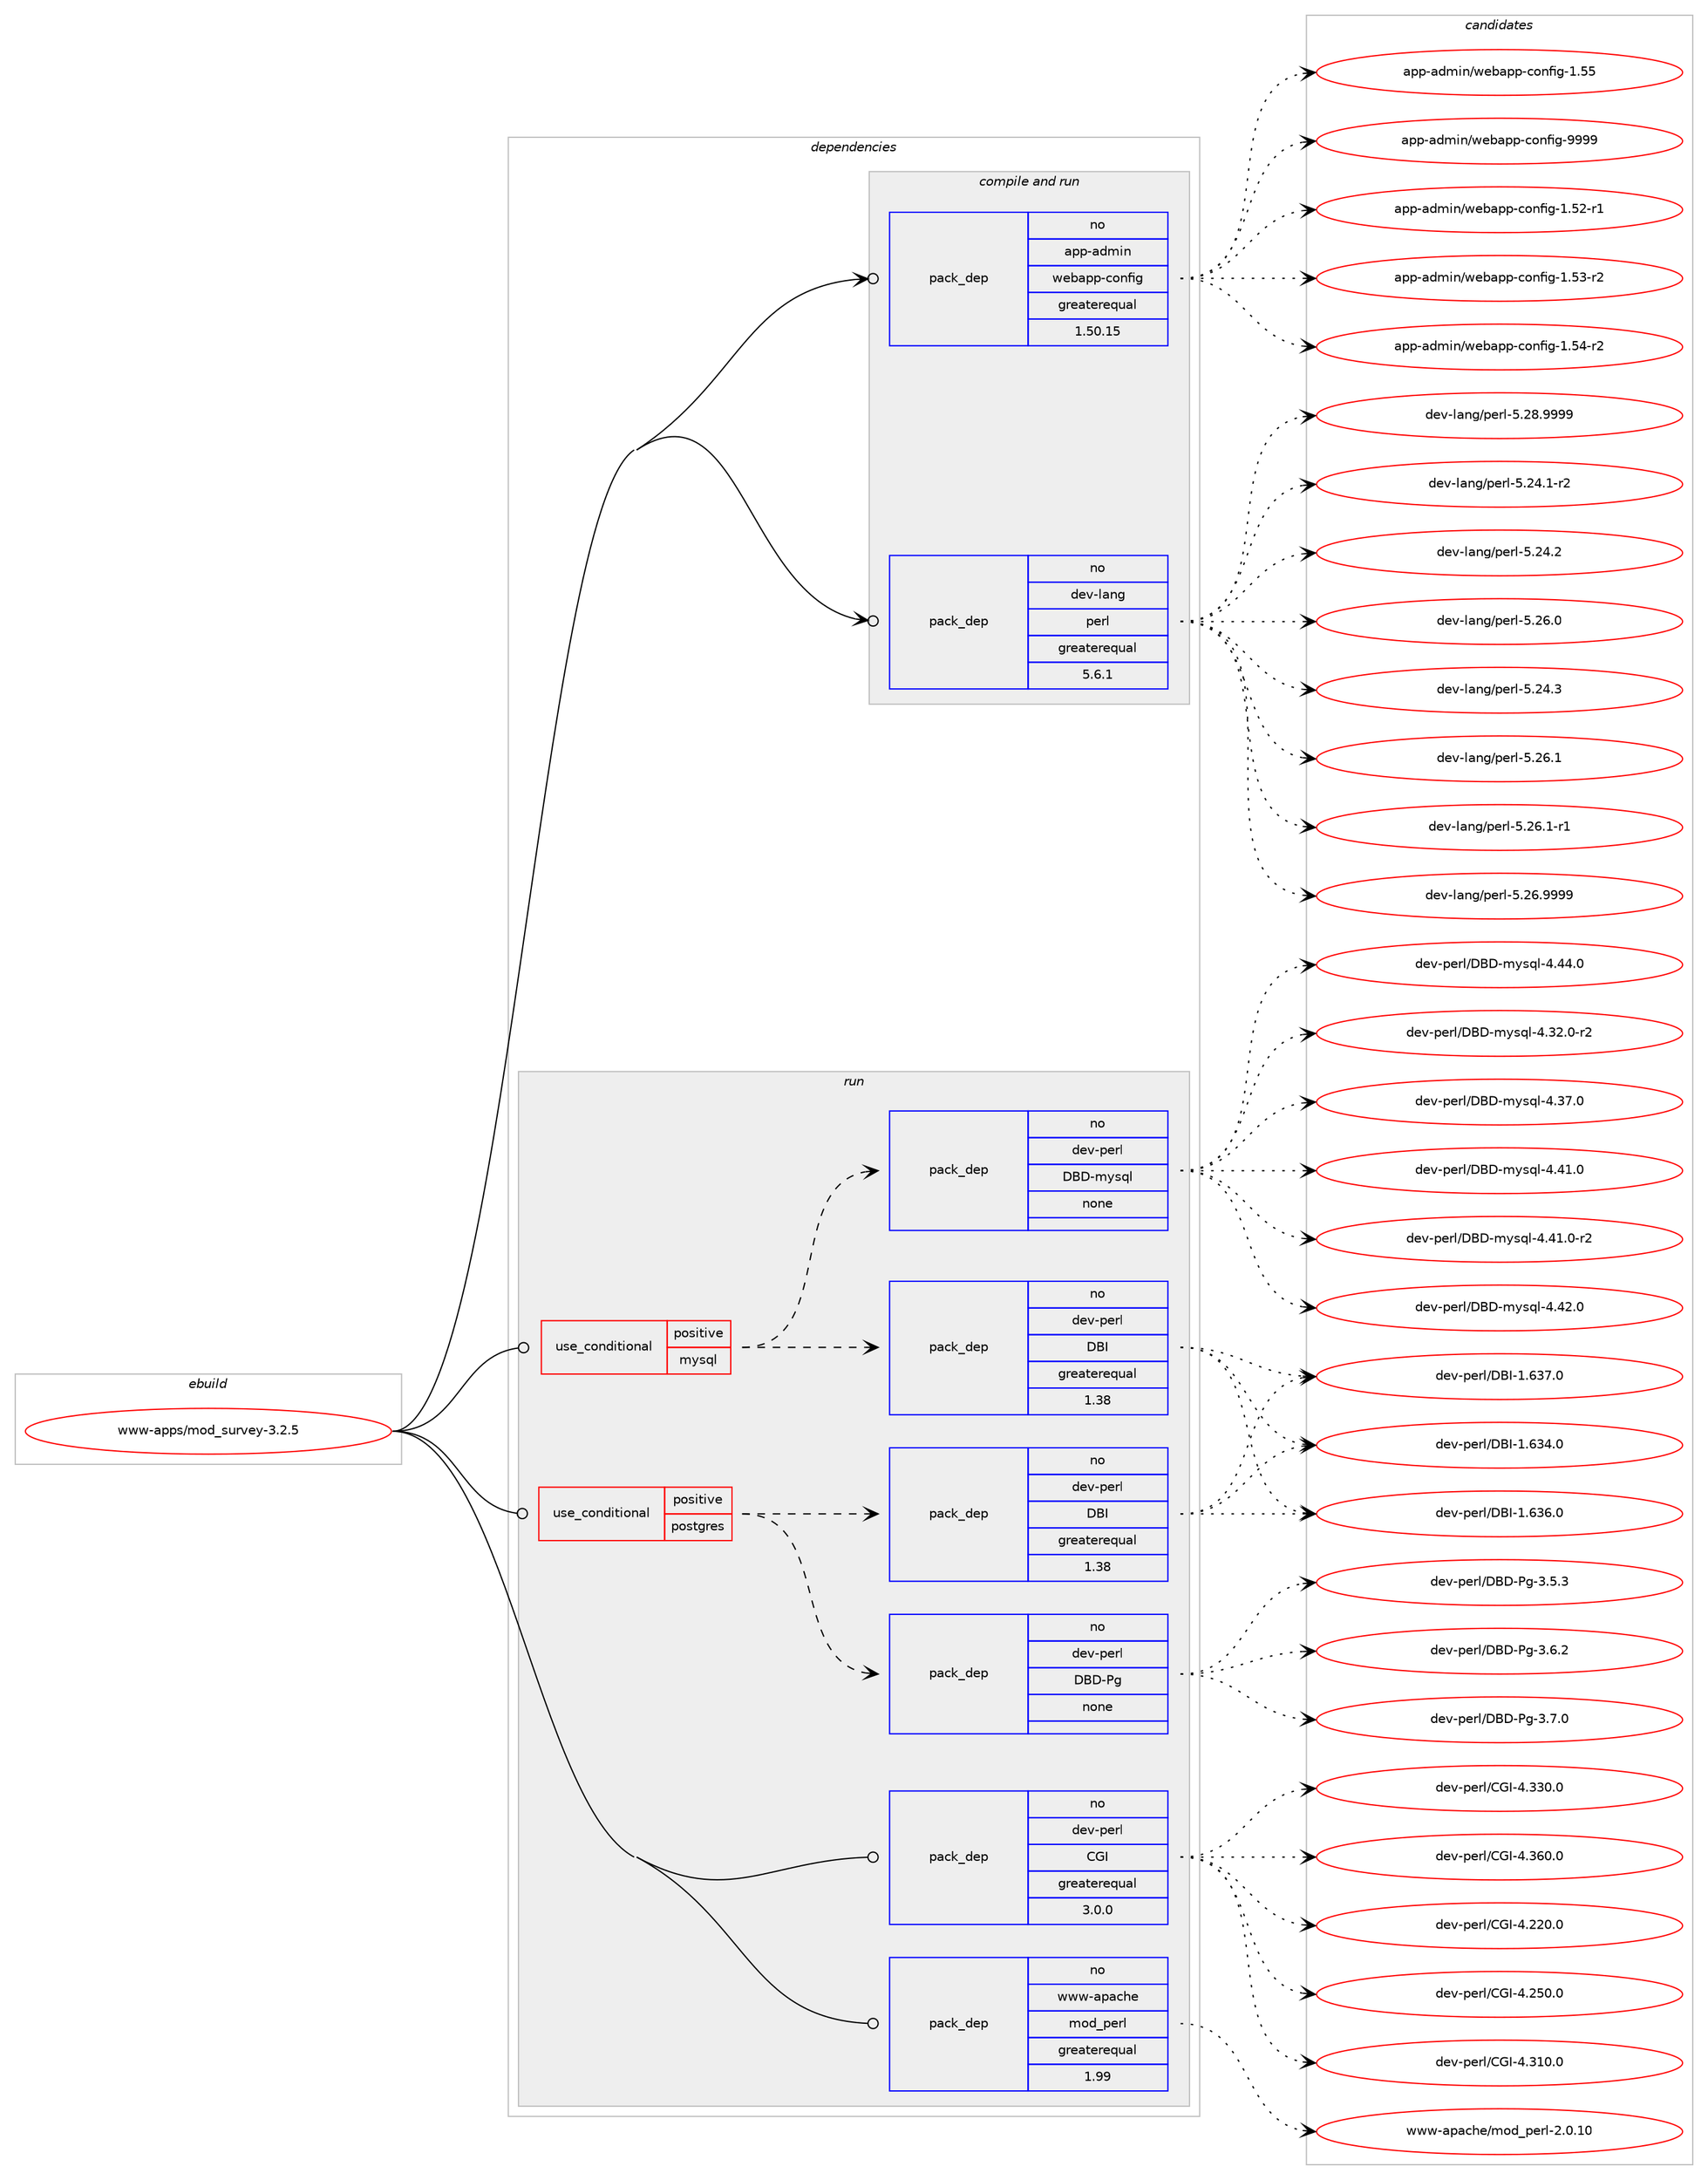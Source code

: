 digraph prolog {

# *************
# Graph options
# *************

newrank=true;
concentrate=true;
compound=true;
graph [rankdir=LR,fontname=Helvetica,fontsize=10,ranksep=1.5];#, ranksep=2.5, nodesep=0.2];
edge  [arrowhead=vee];
node  [fontname=Helvetica,fontsize=10];

# **********
# The ebuild
# **********

subgraph cluster_leftcol {
color=gray;
rank=same;
label=<<i>ebuild</i>>;
id [label="www-apps/mod_survey-3.2.5", color=red, width=4, href="../www-apps/mod_survey-3.2.5.svg"];
}

# ****************
# The dependencies
# ****************

subgraph cluster_midcol {
color=gray;
label=<<i>dependencies</i>>;
subgraph cluster_compile {
fillcolor="#eeeeee";
style=filled;
label=<<i>compile</i>>;
}
subgraph cluster_compileandrun {
fillcolor="#eeeeee";
style=filled;
label=<<i>compile and run</i>>;
subgraph pack4892 {
dependency5457 [label=<<TABLE BORDER="0" CELLBORDER="1" CELLSPACING="0" CELLPADDING="4" WIDTH="220"><TR><TD ROWSPAN="6" CELLPADDING="30">pack_dep</TD></TR><TR><TD WIDTH="110">no</TD></TR><TR><TD>app-admin</TD></TR><TR><TD>webapp-config</TD></TR><TR><TD>greaterequal</TD></TR><TR><TD>1.50.15</TD></TR></TABLE>>, shape=none, color=blue];
}
id:e -> dependency5457:w [weight=20,style="solid",arrowhead="odotvee"];
subgraph pack4893 {
dependency5458 [label=<<TABLE BORDER="0" CELLBORDER="1" CELLSPACING="0" CELLPADDING="4" WIDTH="220"><TR><TD ROWSPAN="6" CELLPADDING="30">pack_dep</TD></TR><TR><TD WIDTH="110">no</TD></TR><TR><TD>dev-lang</TD></TR><TR><TD>perl</TD></TR><TR><TD>greaterequal</TD></TR><TR><TD>5.6.1</TD></TR></TABLE>>, shape=none, color=blue];
}
id:e -> dependency5458:w [weight=20,style="solid",arrowhead="odotvee"];
}
subgraph cluster_run {
fillcolor="#eeeeee";
style=filled;
label=<<i>run</i>>;
subgraph cond501 {
dependency5459 [label=<<TABLE BORDER="0" CELLBORDER="1" CELLSPACING="0" CELLPADDING="4"><TR><TD ROWSPAN="3" CELLPADDING="10">use_conditional</TD></TR><TR><TD>positive</TD></TR><TR><TD>mysql</TD></TR></TABLE>>, shape=none, color=red];
subgraph pack4894 {
dependency5460 [label=<<TABLE BORDER="0" CELLBORDER="1" CELLSPACING="0" CELLPADDING="4" WIDTH="220"><TR><TD ROWSPAN="6" CELLPADDING="30">pack_dep</TD></TR><TR><TD WIDTH="110">no</TD></TR><TR><TD>dev-perl</TD></TR><TR><TD>DBI</TD></TR><TR><TD>greaterequal</TD></TR><TR><TD>1.38</TD></TR></TABLE>>, shape=none, color=blue];
}
dependency5459:e -> dependency5460:w [weight=20,style="dashed",arrowhead="vee"];
subgraph pack4895 {
dependency5461 [label=<<TABLE BORDER="0" CELLBORDER="1" CELLSPACING="0" CELLPADDING="4" WIDTH="220"><TR><TD ROWSPAN="6" CELLPADDING="30">pack_dep</TD></TR><TR><TD WIDTH="110">no</TD></TR><TR><TD>dev-perl</TD></TR><TR><TD>DBD-mysql</TD></TR><TR><TD>none</TD></TR><TR><TD></TD></TR></TABLE>>, shape=none, color=blue];
}
dependency5459:e -> dependency5461:w [weight=20,style="dashed",arrowhead="vee"];
}
id:e -> dependency5459:w [weight=20,style="solid",arrowhead="odot"];
subgraph cond502 {
dependency5462 [label=<<TABLE BORDER="0" CELLBORDER="1" CELLSPACING="0" CELLPADDING="4"><TR><TD ROWSPAN="3" CELLPADDING="10">use_conditional</TD></TR><TR><TD>positive</TD></TR><TR><TD>postgres</TD></TR></TABLE>>, shape=none, color=red];
subgraph pack4896 {
dependency5463 [label=<<TABLE BORDER="0" CELLBORDER="1" CELLSPACING="0" CELLPADDING="4" WIDTH="220"><TR><TD ROWSPAN="6" CELLPADDING="30">pack_dep</TD></TR><TR><TD WIDTH="110">no</TD></TR><TR><TD>dev-perl</TD></TR><TR><TD>DBI</TD></TR><TR><TD>greaterequal</TD></TR><TR><TD>1.38</TD></TR></TABLE>>, shape=none, color=blue];
}
dependency5462:e -> dependency5463:w [weight=20,style="dashed",arrowhead="vee"];
subgraph pack4897 {
dependency5464 [label=<<TABLE BORDER="0" CELLBORDER="1" CELLSPACING="0" CELLPADDING="4" WIDTH="220"><TR><TD ROWSPAN="6" CELLPADDING="30">pack_dep</TD></TR><TR><TD WIDTH="110">no</TD></TR><TR><TD>dev-perl</TD></TR><TR><TD>DBD-Pg</TD></TR><TR><TD>none</TD></TR><TR><TD></TD></TR></TABLE>>, shape=none, color=blue];
}
dependency5462:e -> dependency5464:w [weight=20,style="dashed",arrowhead="vee"];
}
id:e -> dependency5462:w [weight=20,style="solid",arrowhead="odot"];
subgraph pack4898 {
dependency5465 [label=<<TABLE BORDER="0" CELLBORDER="1" CELLSPACING="0" CELLPADDING="4" WIDTH="220"><TR><TD ROWSPAN="6" CELLPADDING="30">pack_dep</TD></TR><TR><TD WIDTH="110">no</TD></TR><TR><TD>dev-perl</TD></TR><TR><TD>CGI</TD></TR><TR><TD>greaterequal</TD></TR><TR><TD>3.0.0</TD></TR></TABLE>>, shape=none, color=blue];
}
id:e -> dependency5465:w [weight=20,style="solid",arrowhead="odot"];
subgraph pack4899 {
dependency5466 [label=<<TABLE BORDER="0" CELLBORDER="1" CELLSPACING="0" CELLPADDING="4" WIDTH="220"><TR><TD ROWSPAN="6" CELLPADDING="30">pack_dep</TD></TR><TR><TD WIDTH="110">no</TD></TR><TR><TD>www-apache</TD></TR><TR><TD>mod_perl</TD></TR><TR><TD>greaterequal</TD></TR><TR><TD>1.99</TD></TR></TABLE>>, shape=none, color=blue];
}
id:e -> dependency5466:w [weight=20,style="solid",arrowhead="odot"];
}
}

# **************
# The candidates
# **************

subgraph cluster_choices {
rank=same;
color=gray;
label=<<i>candidates</i>>;

subgraph choice4892 {
color=black;
nodesep=1;
choice971121124597100109105110471191019897112112459911111010210510345494653504511449 [label="app-admin/webapp-config-1.52-r1", color=red, width=4,href="../app-admin/webapp-config-1.52-r1.svg"];
choice971121124597100109105110471191019897112112459911111010210510345494653514511450 [label="app-admin/webapp-config-1.53-r2", color=red, width=4,href="../app-admin/webapp-config-1.53-r2.svg"];
choice971121124597100109105110471191019897112112459911111010210510345494653524511450 [label="app-admin/webapp-config-1.54-r2", color=red, width=4,href="../app-admin/webapp-config-1.54-r2.svg"];
choice97112112459710010910511047119101989711211245991111101021051034549465353 [label="app-admin/webapp-config-1.55", color=red, width=4,href="../app-admin/webapp-config-1.55.svg"];
choice97112112459710010910511047119101989711211245991111101021051034557575757 [label="app-admin/webapp-config-9999", color=red, width=4,href="../app-admin/webapp-config-9999.svg"];
dependency5457:e -> choice971121124597100109105110471191019897112112459911111010210510345494653504511449:w [style=dotted,weight="100"];
dependency5457:e -> choice971121124597100109105110471191019897112112459911111010210510345494653514511450:w [style=dotted,weight="100"];
dependency5457:e -> choice971121124597100109105110471191019897112112459911111010210510345494653524511450:w [style=dotted,weight="100"];
dependency5457:e -> choice97112112459710010910511047119101989711211245991111101021051034549465353:w [style=dotted,weight="100"];
dependency5457:e -> choice97112112459710010910511047119101989711211245991111101021051034557575757:w [style=dotted,weight="100"];
}
subgraph choice4893 {
color=black;
nodesep=1;
choice100101118451089711010347112101114108455346505246494511450 [label="dev-lang/perl-5.24.1-r2", color=red, width=4,href="../dev-lang/perl-5.24.1-r2.svg"];
choice10010111845108971101034711210111410845534650524650 [label="dev-lang/perl-5.24.2", color=red, width=4,href="../dev-lang/perl-5.24.2.svg"];
choice10010111845108971101034711210111410845534650544648 [label="dev-lang/perl-5.26.0", color=red, width=4,href="../dev-lang/perl-5.26.0.svg"];
choice10010111845108971101034711210111410845534650524651 [label="dev-lang/perl-5.24.3", color=red, width=4,href="../dev-lang/perl-5.24.3.svg"];
choice10010111845108971101034711210111410845534650544649 [label="dev-lang/perl-5.26.1", color=red, width=4,href="../dev-lang/perl-5.26.1.svg"];
choice100101118451089711010347112101114108455346505446494511449 [label="dev-lang/perl-5.26.1-r1", color=red, width=4,href="../dev-lang/perl-5.26.1-r1.svg"];
choice10010111845108971101034711210111410845534650544657575757 [label="dev-lang/perl-5.26.9999", color=red, width=4,href="../dev-lang/perl-5.26.9999.svg"];
choice10010111845108971101034711210111410845534650564657575757 [label="dev-lang/perl-5.28.9999", color=red, width=4,href="../dev-lang/perl-5.28.9999.svg"];
dependency5458:e -> choice100101118451089711010347112101114108455346505246494511450:w [style=dotted,weight="100"];
dependency5458:e -> choice10010111845108971101034711210111410845534650524650:w [style=dotted,weight="100"];
dependency5458:e -> choice10010111845108971101034711210111410845534650544648:w [style=dotted,weight="100"];
dependency5458:e -> choice10010111845108971101034711210111410845534650524651:w [style=dotted,weight="100"];
dependency5458:e -> choice10010111845108971101034711210111410845534650544649:w [style=dotted,weight="100"];
dependency5458:e -> choice100101118451089711010347112101114108455346505446494511449:w [style=dotted,weight="100"];
dependency5458:e -> choice10010111845108971101034711210111410845534650544657575757:w [style=dotted,weight="100"];
dependency5458:e -> choice10010111845108971101034711210111410845534650564657575757:w [style=dotted,weight="100"];
}
subgraph choice4894 {
color=black;
nodesep=1;
choice10010111845112101114108476866734549465451524648 [label="dev-perl/DBI-1.634.0", color=red, width=4,href="../dev-perl/DBI-1.634.0.svg"];
choice10010111845112101114108476866734549465451544648 [label="dev-perl/DBI-1.636.0", color=red, width=4,href="../dev-perl/DBI-1.636.0.svg"];
choice10010111845112101114108476866734549465451554648 [label="dev-perl/DBI-1.637.0", color=red, width=4,href="../dev-perl/DBI-1.637.0.svg"];
dependency5460:e -> choice10010111845112101114108476866734549465451524648:w [style=dotted,weight="100"];
dependency5460:e -> choice10010111845112101114108476866734549465451544648:w [style=dotted,weight="100"];
dependency5460:e -> choice10010111845112101114108476866734549465451554648:w [style=dotted,weight="100"];
}
subgraph choice4895 {
color=black;
nodesep=1;
choice100101118451121011141084768666845109121115113108455246515046484511450 [label="dev-perl/DBD-mysql-4.32.0-r2", color=red, width=4,href="../dev-perl/DBD-mysql-4.32.0-r2.svg"];
choice10010111845112101114108476866684510912111511310845524651554648 [label="dev-perl/DBD-mysql-4.37.0", color=red, width=4,href="../dev-perl/DBD-mysql-4.37.0.svg"];
choice10010111845112101114108476866684510912111511310845524652494648 [label="dev-perl/DBD-mysql-4.41.0", color=red, width=4,href="../dev-perl/DBD-mysql-4.41.0.svg"];
choice100101118451121011141084768666845109121115113108455246524946484511450 [label="dev-perl/DBD-mysql-4.41.0-r2", color=red, width=4,href="../dev-perl/DBD-mysql-4.41.0-r2.svg"];
choice10010111845112101114108476866684510912111511310845524652504648 [label="dev-perl/DBD-mysql-4.42.0", color=red, width=4,href="../dev-perl/DBD-mysql-4.42.0.svg"];
choice10010111845112101114108476866684510912111511310845524652524648 [label="dev-perl/DBD-mysql-4.44.0", color=red, width=4,href="../dev-perl/DBD-mysql-4.44.0.svg"];
dependency5461:e -> choice100101118451121011141084768666845109121115113108455246515046484511450:w [style=dotted,weight="100"];
dependency5461:e -> choice10010111845112101114108476866684510912111511310845524651554648:w [style=dotted,weight="100"];
dependency5461:e -> choice10010111845112101114108476866684510912111511310845524652494648:w [style=dotted,weight="100"];
dependency5461:e -> choice100101118451121011141084768666845109121115113108455246524946484511450:w [style=dotted,weight="100"];
dependency5461:e -> choice10010111845112101114108476866684510912111511310845524652504648:w [style=dotted,weight="100"];
dependency5461:e -> choice10010111845112101114108476866684510912111511310845524652524648:w [style=dotted,weight="100"];
}
subgraph choice4896 {
color=black;
nodesep=1;
choice10010111845112101114108476866734549465451524648 [label="dev-perl/DBI-1.634.0", color=red, width=4,href="../dev-perl/DBI-1.634.0.svg"];
choice10010111845112101114108476866734549465451544648 [label="dev-perl/DBI-1.636.0", color=red, width=4,href="../dev-perl/DBI-1.636.0.svg"];
choice10010111845112101114108476866734549465451554648 [label="dev-perl/DBI-1.637.0", color=red, width=4,href="../dev-perl/DBI-1.637.0.svg"];
dependency5463:e -> choice10010111845112101114108476866734549465451524648:w [style=dotted,weight="100"];
dependency5463:e -> choice10010111845112101114108476866734549465451544648:w [style=dotted,weight="100"];
dependency5463:e -> choice10010111845112101114108476866734549465451554648:w [style=dotted,weight="100"];
}
subgraph choice4897 {
color=black;
nodesep=1;
choice10010111845112101114108476866684580103455146534651 [label="dev-perl/DBD-Pg-3.5.3", color=red, width=4,href="../dev-perl/DBD-Pg-3.5.3.svg"];
choice10010111845112101114108476866684580103455146544650 [label="dev-perl/DBD-Pg-3.6.2", color=red, width=4,href="../dev-perl/DBD-Pg-3.6.2.svg"];
choice10010111845112101114108476866684580103455146554648 [label="dev-perl/DBD-Pg-3.7.0", color=red, width=4,href="../dev-perl/DBD-Pg-3.7.0.svg"];
dependency5464:e -> choice10010111845112101114108476866684580103455146534651:w [style=dotted,weight="100"];
dependency5464:e -> choice10010111845112101114108476866684580103455146544650:w [style=dotted,weight="100"];
dependency5464:e -> choice10010111845112101114108476866684580103455146554648:w [style=dotted,weight="100"];
}
subgraph choice4898 {
color=black;
nodesep=1;
choice10010111845112101114108476771734552465050484648 [label="dev-perl/CGI-4.220.0", color=red, width=4,href="../dev-perl/CGI-4.220.0.svg"];
choice10010111845112101114108476771734552465053484648 [label="dev-perl/CGI-4.250.0", color=red, width=4,href="../dev-perl/CGI-4.250.0.svg"];
choice10010111845112101114108476771734552465149484648 [label="dev-perl/CGI-4.310.0", color=red, width=4,href="../dev-perl/CGI-4.310.0.svg"];
choice10010111845112101114108476771734552465151484648 [label="dev-perl/CGI-4.330.0", color=red, width=4,href="../dev-perl/CGI-4.330.0.svg"];
choice10010111845112101114108476771734552465154484648 [label="dev-perl/CGI-4.360.0", color=red, width=4,href="../dev-perl/CGI-4.360.0.svg"];
dependency5465:e -> choice10010111845112101114108476771734552465050484648:w [style=dotted,weight="100"];
dependency5465:e -> choice10010111845112101114108476771734552465053484648:w [style=dotted,weight="100"];
dependency5465:e -> choice10010111845112101114108476771734552465149484648:w [style=dotted,weight="100"];
dependency5465:e -> choice10010111845112101114108476771734552465151484648:w [style=dotted,weight="100"];
dependency5465:e -> choice10010111845112101114108476771734552465154484648:w [style=dotted,weight="100"];
}
subgraph choice4899 {
color=black;
nodesep=1;
choice11911911945971129799104101471091111009511210111410845504648464948 [label="www-apache/mod_perl-2.0.10", color=red, width=4,href="../www-apache/mod_perl-2.0.10.svg"];
dependency5466:e -> choice11911911945971129799104101471091111009511210111410845504648464948:w [style=dotted,weight="100"];
}
}

}
